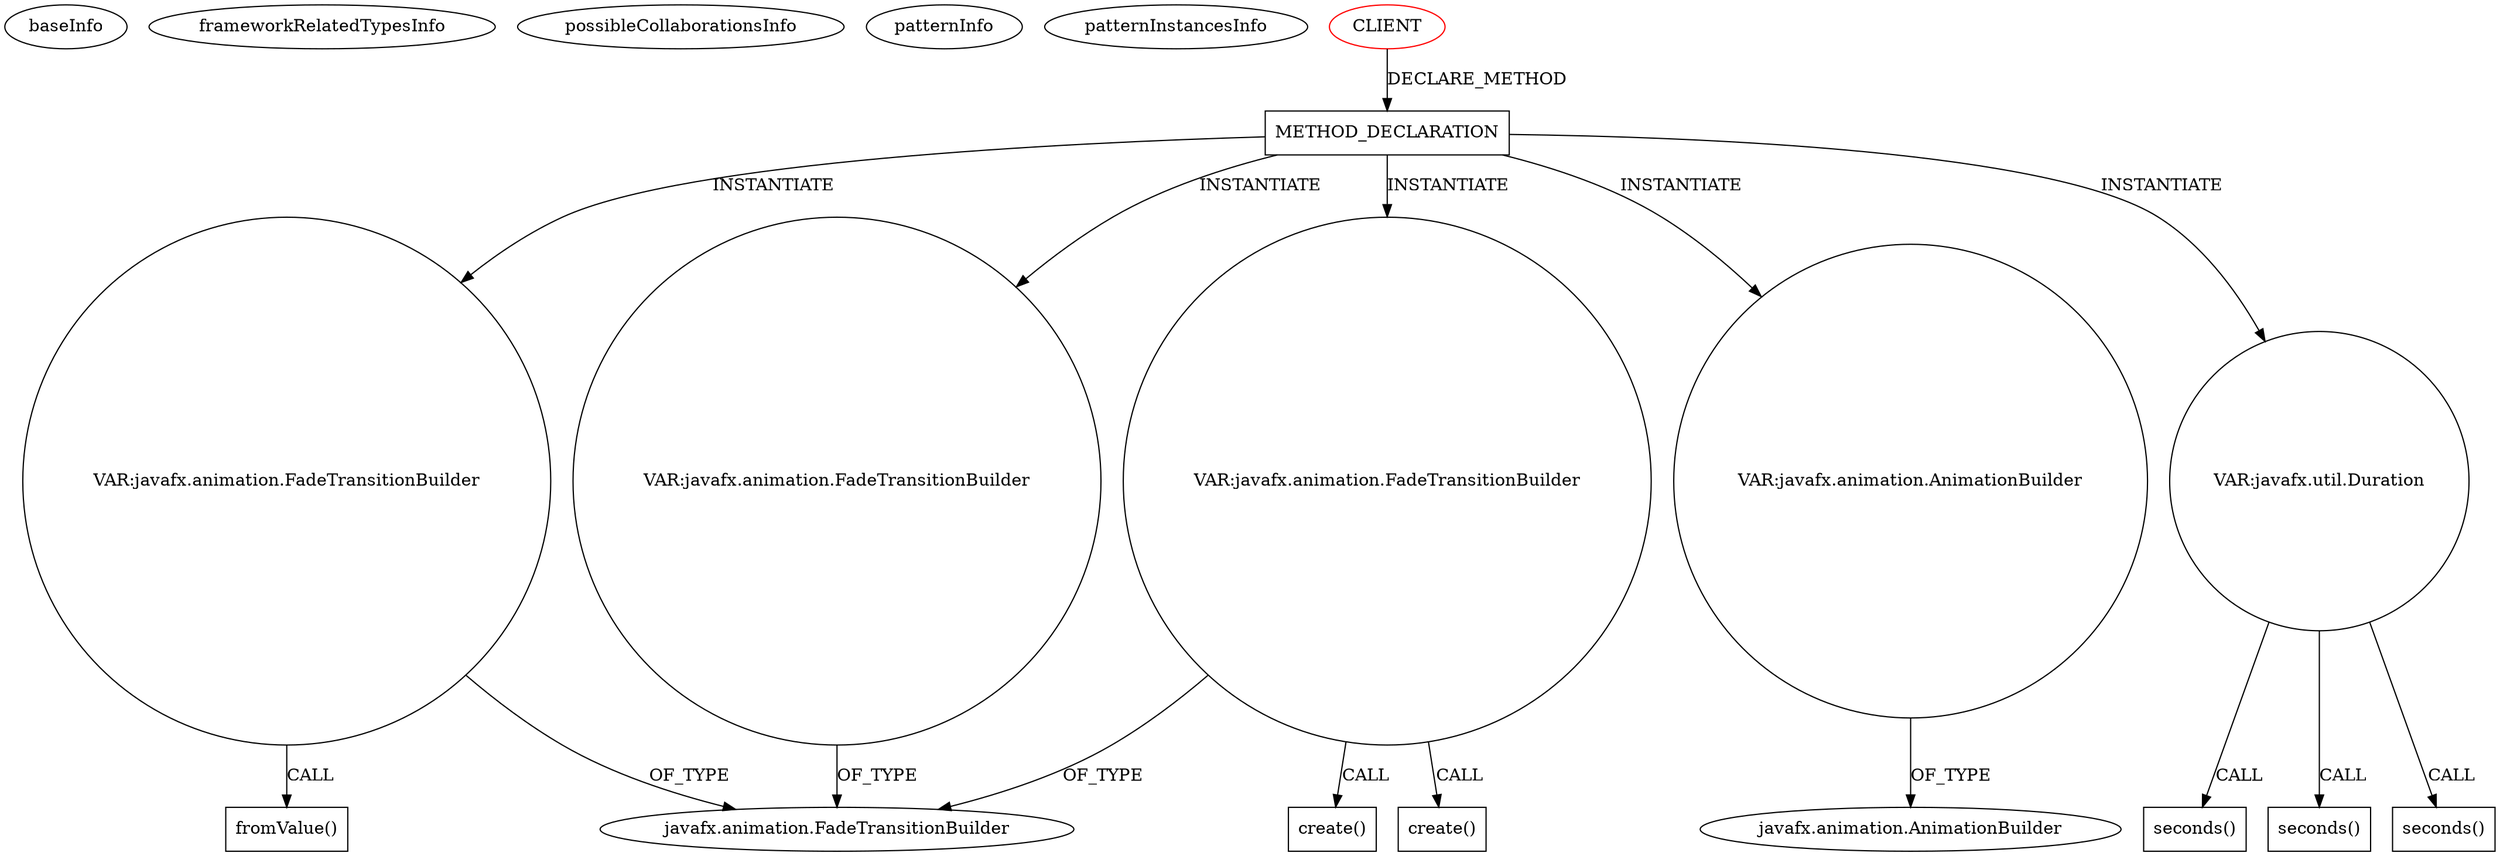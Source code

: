 digraph {
baseInfo[graphId=4371,category="pattern",isAnonymous=false,possibleRelation=false]
frameworkRelatedTypesInfo[]
possibleCollaborationsInfo[]
patternInfo[frequency=2.0,patternRootClient=0]
patternInstancesInfo[0="7thwheel-medaka-chan~/7thwheel-medaka-chan/medaka-chan-master/src/seventhwheel/pos/controller/MainController.java~MainController~25",1="Maxxa-MT-common~/Maxxa-MT-common/MT-common-master/src/cz/commons/example/graphics/branchNode/BranchElementExample.java~BranchElementExample~916"]
72[label="javafx.animation.FadeTransitionBuilder",vertexType="FRAMEWORK_CLASS_TYPE",isFrameworkType=false]
211[label="VAR:javafx.animation.FadeTransitionBuilder",vertexType="VARIABLE_EXPRESION",isFrameworkType=false,shape=circle]
212[label="fromValue()",vertexType="INSIDE_CALL",isFrameworkType=false,shape=box]
4[label="METHOD_DECLARATION",vertexType="CLIENT_METHOD_DECLARATION",isFrameworkType=false,shape=box]
0[label="CLIENT",vertexType="ROOT_CLIENT_CLASS_DECLARATION",isFrameworkType=false,color=red]
249[label="VAR:javafx.animation.AnimationBuilder",vertexType="VARIABLE_EXPRESION",isFrameworkType=false,shape=circle]
63[label="javafx.animation.AnimationBuilder",vertexType="FRAMEWORK_CLASS_TYPE",isFrameworkType=false]
91[label="VAR:javafx.util.Duration",vertexType="VARIABLE_EXPRESION",isFrameworkType=false,shape=circle]
223[label="seconds()",vertexType="INSIDE_CALL",isFrameworkType=false,shape=box]
267[label="seconds()",vertexType="INSIDE_CALL",isFrameworkType=false,shape=box]
245[label="seconds()",vertexType="INSIDE_CALL",isFrameworkType=false,shape=box]
88[label="VAR:javafx.animation.FadeTransitionBuilder",vertexType="VARIABLE_EXPRESION",isFrameworkType=false,shape=circle]
149[label="create()",vertexType="INSIDE_CALL",isFrameworkType=false,shape=box]
265[label="create()",vertexType="INSIDE_CALL",isFrameworkType=false,shape=box]
85[label="VAR:javafx.animation.FadeTransitionBuilder",vertexType="VARIABLE_EXPRESION",isFrameworkType=false,shape=circle]
91->267[label="CALL"]
85->72[label="OF_TYPE"]
88->149[label="CALL"]
0->4[label="DECLARE_METHOD"]
4->91[label="INSTANTIATE"]
211->72[label="OF_TYPE"]
88->72[label="OF_TYPE"]
4->249[label="INSTANTIATE"]
4->85[label="INSTANTIATE"]
88->265[label="CALL"]
4->88[label="INSTANTIATE"]
4->211[label="INSTANTIATE"]
91->245[label="CALL"]
211->212[label="CALL"]
91->223[label="CALL"]
249->63[label="OF_TYPE"]
}
